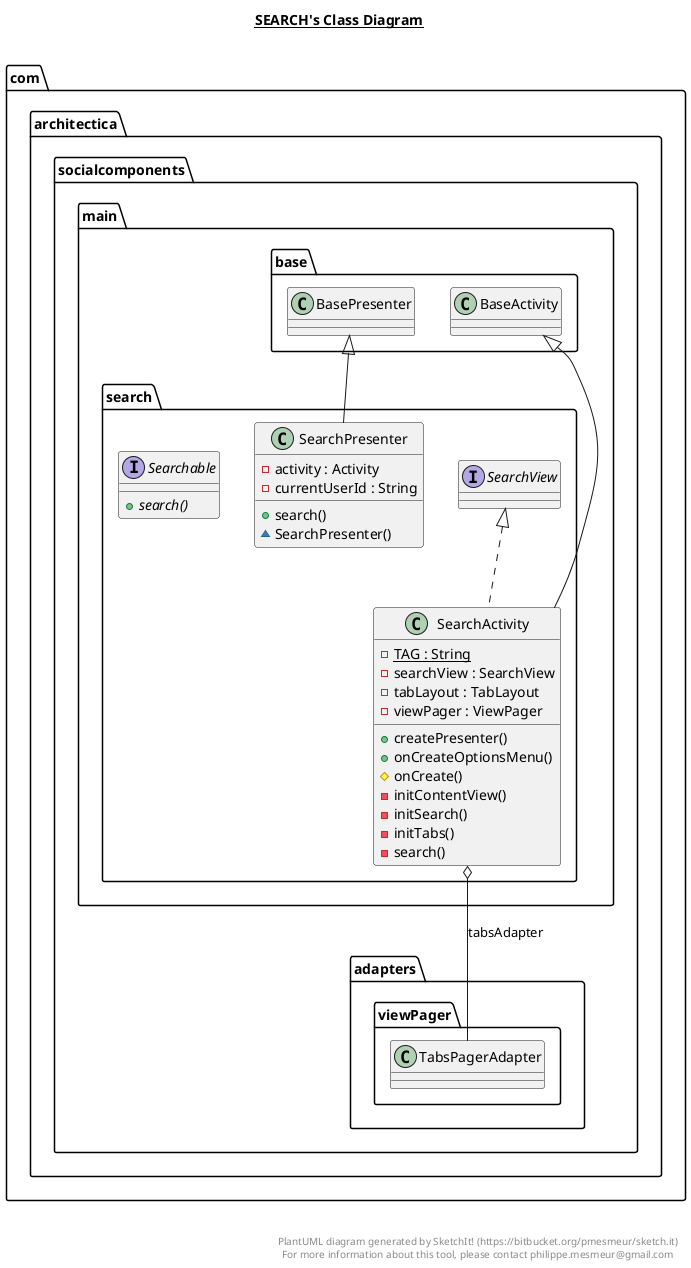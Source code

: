 @startuml

title __SEARCH's Class Diagram__\n

  namespace com.architectica.socialcomponents {
    namespace main.search {
      class com.architectica.socialcomponents.main.search.SearchActivity {
          {static} - TAG : String
          - searchView : SearchView
          - tabLayout : TabLayout
          - viewPager : ViewPager
          + createPresenter()
          + onCreateOptionsMenu()
          # onCreate()
          - initContentView()
          - initSearch()
          - initTabs()
          - search()
      }
    }
  }
  

  namespace com.architectica.socialcomponents {
    namespace main.search {
      class com.architectica.socialcomponents.main.search.SearchPresenter {
          - activity : Activity
          - currentUserId : String
          + search()
          ~ SearchPresenter()
      }
    }
  }
  

  namespace com.architectica.socialcomponents {
    namespace main.search {
      interface com.architectica.socialcomponents.main.search.SearchView {
      }
    }
  }
  

  namespace com.architectica.socialcomponents {
    namespace main.search {
      interface com.architectica.socialcomponents.main.search.Searchable {
          {abstract} + search()
      }
    }
  }
  

  com.architectica.socialcomponents.main.search.SearchActivity .up.|> com.architectica.socialcomponents.main.search.SearchView
  com.architectica.socialcomponents.main.search.SearchActivity -up-|> com.architectica.socialcomponents.main.base.BaseActivity
  com.architectica.socialcomponents.main.search.SearchActivity o-- com.architectica.socialcomponents.adapters.viewPager.TabsPagerAdapter : tabsAdapter
  com.architectica.socialcomponents.main.search.SearchPresenter -up-|> com.architectica.socialcomponents.main.base.BasePresenter


right footer


PlantUML diagram generated by SketchIt! (https://bitbucket.org/pmesmeur/sketch.it)
For more information about this tool, please contact philippe.mesmeur@gmail.com
endfooter

@enduml
